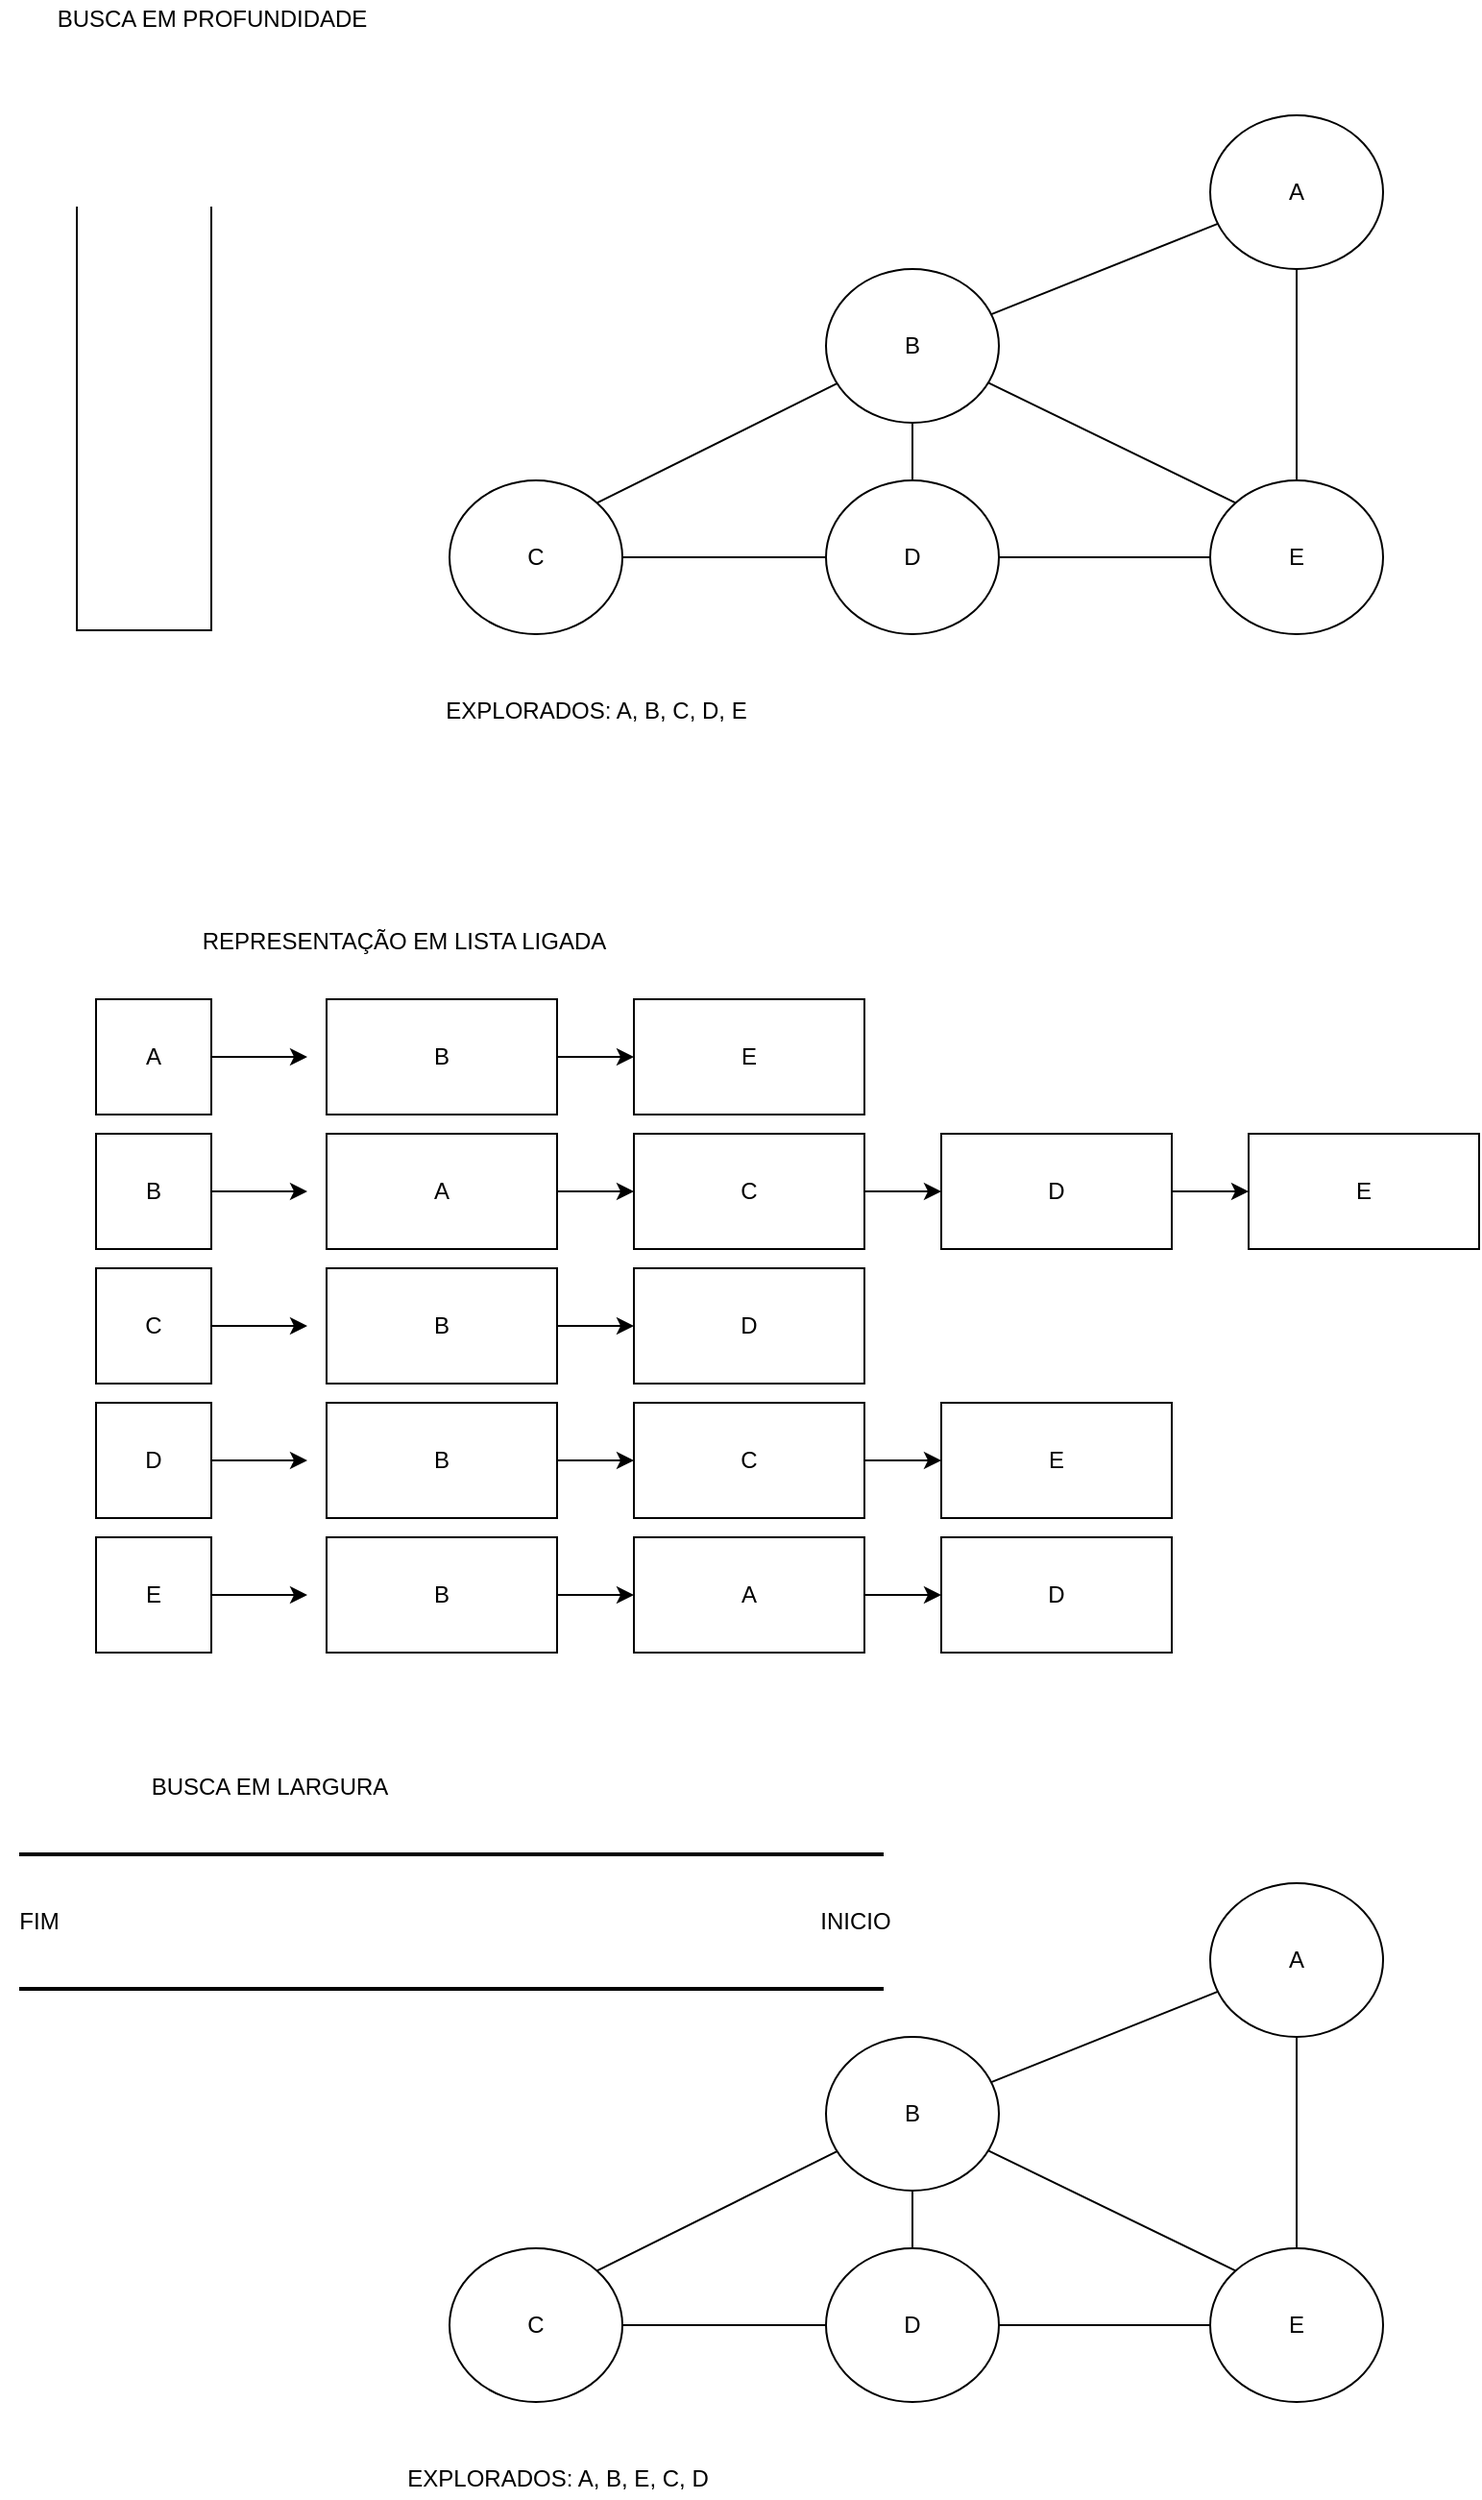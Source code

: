 <mxfile version="14.0.0" type="device"><diagram id="6uPbYbrsm47PHJOAwIsf" name="Page-1"><mxGraphModel dx="1704" dy="762" grid="1" gridSize="10" guides="1" tooltips="1" connect="1" arrows="1" fold="1" page="1" pageScale="1" pageWidth="827" pageHeight="1169" math="0" shadow="0"><root><mxCell id="0"/><mxCell id="1" parent="0"/><mxCell id="dxAMKiPRT3Rgx20y0OM9-1" value="A" style="ellipse;whiteSpace=wrap;html=1;" vertex="1" parent="1"><mxGeometry x="630" y="80" width="90" height="80" as="geometry"/></mxCell><mxCell id="dxAMKiPRT3Rgx20y0OM9-2" value="B" style="ellipse;whiteSpace=wrap;html=1;" vertex="1" parent="1"><mxGeometry x="430" y="160" width="90" height="80" as="geometry"/></mxCell><mxCell id="dxAMKiPRT3Rgx20y0OM9-3" value="D" style="ellipse;whiteSpace=wrap;html=1;" vertex="1" parent="1"><mxGeometry x="430" y="270" width="90" height="80" as="geometry"/></mxCell><mxCell id="dxAMKiPRT3Rgx20y0OM9-4" value="E" style="ellipse;whiteSpace=wrap;html=1;" vertex="1" parent="1"><mxGeometry x="630" y="270" width="90" height="80" as="geometry"/></mxCell><mxCell id="dxAMKiPRT3Rgx20y0OM9-5" value="C" style="ellipse;whiteSpace=wrap;html=1;" vertex="1" parent="1"><mxGeometry x="234" y="270" width="90" height="80" as="geometry"/></mxCell><mxCell id="dxAMKiPRT3Rgx20y0OM9-6" value="" style="endArrow=none;html=1;" edge="1" parent="1" source="dxAMKiPRT3Rgx20y0OM9-1" target="dxAMKiPRT3Rgx20y0OM9-2"><mxGeometry width="50" height="50" relative="1" as="geometry"><mxPoint x="390" y="320" as="sourcePoint"/><mxPoint x="440" y="270" as="targetPoint"/><Array as="points"/></mxGeometry></mxCell><mxCell id="dxAMKiPRT3Rgx20y0OM9-7" value="" style="endArrow=none;html=1;entryX=1;entryY=0;entryDx=0;entryDy=0;" edge="1" parent="1" source="dxAMKiPRT3Rgx20y0OM9-2" target="dxAMKiPRT3Rgx20y0OM9-5"><mxGeometry width="50" height="50" relative="1" as="geometry"><mxPoint x="390" y="320" as="sourcePoint"/><mxPoint x="440" y="270" as="targetPoint"/></mxGeometry></mxCell><mxCell id="dxAMKiPRT3Rgx20y0OM9-8" value="" style="endArrow=none;html=1;exitX=0.5;exitY=0;exitDx=0;exitDy=0;entryX=0.5;entryY=1;entryDx=0;entryDy=0;" edge="1" parent="1" source="dxAMKiPRT3Rgx20y0OM9-3" target="dxAMKiPRT3Rgx20y0OM9-2"><mxGeometry width="50" height="50" relative="1" as="geometry"><mxPoint x="390" y="320" as="sourcePoint"/><mxPoint x="700" y="200" as="targetPoint"/></mxGeometry></mxCell><mxCell id="dxAMKiPRT3Rgx20y0OM9-9" value="" style="endArrow=none;html=1;exitX=0;exitY=0;exitDx=0;exitDy=0;" edge="1" parent="1" source="dxAMKiPRT3Rgx20y0OM9-4" target="dxAMKiPRT3Rgx20y0OM9-2"><mxGeometry width="50" height="50" relative="1" as="geometry"><mxPoint x="390" y="320" as="sourcePoint"/><mxPoint x="440" y="270" as="targetPoint"/></mxGeometry></mxCell><mxCell id="dxAMKiPRT3Rgx20y0OM9-10" value="" style="endArrow=none;html=1;entryX=0.5;entryY=1;entryDx=0;entryDy=0;" edge="1" parent="1" source="dxAMKiPRT3Rgx20y0OM9-4" target="dxAMKiPRT3Rgx20y0OM9-1"><mxGeometry width="50" height="50" relative="1" as="geometry"><mxPoint x="390" y="320" as="sourcePoint"/><mxPoint x="440" y="270" as="targetPoint"/></mxGeometry></mxCell><mxCell id="dxAMKiPRT3Rgx20y0OM9-11" value="" style="endArrow=none;html=1;exitX=1;exitY=0.5;exitDx=0;exitDy=0;entryX=0;entryY=0.5;entryDx=0;entryDy=0;" edge="1" parent="1" source="dxAMKiPRT3Rgx20y0OM9-5" target="dxAMKiPRT3Rgx20y0OM9-3"><mxGeometry width="50" height="50" relative="1" as="geometry"><mxPoint x="390" y="320" as="sourcePoint"/><mxPoint x="440" y="270" as="targetPoint"/></mxGeometry></mxCell><mxCell id="dxAMKiPRT3Rgx20y0OM9-12" value="" style="endArrow=none;html=1;exitX=1;exitY=0.5;exitDx=0;exitDy=0;entryX=0;entryY=0.5;entryDx=0;entryDy=0;" edge="1" parent="1" source="dxAMKiPRT3Rgx20y0OM9-3" target="dxAMKiPRT3Rgx20y0OM9-4"><mxGeometry width="50" height="50" relative="1" as="geometry"><mxPoint x="390" y="320" as="sourcePoint"/><mxPoint x="440" y="270" as="targetPoint"/></mxGeometry></mxCell><mxCell id="dxAMKiPRT3Rgx20y0OM9-17" value="" style="shape=partialRectangle;whiteSpace=wrap;html=1;bottom=1;right=1;left=1;top=0;fillColor=none;routingCenterX=-0.5;" vertex="1" parent="1"><mxGeometry x="40" y="128" width="70" height="220" as="geometry"/></mxCell><mxCell id="dxAMKiPRT3Rgx20y0OM9-25" style="edgeStyle=orthogonalEdgeStyle;rounded=0;orthogonalLoop=1;jettySize=auto;html=1;exitX=1;exitY=0.5;exitDx=0;exitDy=0;" edge="1" parent="1" source="dxAMKiPRT3Rgx20y0OM9-19"><mxGeometry relative="1" as="geometry"><mxPoint x="160" y="570" as="targetPoint"/></mxGeometry></mxCell><mxCell id="dxAMKiPRT3Rgx20y0OM9-19" value="A" style="rounded=0;whiteSpace=wrap;html=1;" vertex="1" parent="1"><mxGeometry x="50" y="540" width="60" height="60" as="geometry"/></mxCell><mxCell id="dxAMKiPRT3Rgx20y0OM9-29" style="edgeStyle=orthogonalEdgeStyle;rounded=0;orthogonalLoop=1;jettySize=auto;html=1;exitX=1;exitY=0.5;exitDx=0;exitDy=0;" edge="1" parent="1" source="dxAMKiPRT3Rgx20y0OM9-20"><mxGeometry relative="1" as="geometry"><mxPoint x="160" y="850" as="targetPoint"/></mxGeometry></mxCell><mxCell id="dxAMKiPRT3Rgx20y0OM9-20" value="E" style="rounded=0;whiteSpace=wrap;html=1;" vertex="1" parent="1"><mxGeometry x="50" y="820" width="60" height="60" as="geometry"/></mxCell><mxCell id="dxAMKiPRT3Rgx20y0OM9-28" style="edgeStyle=orthogonalEdgeStyle;rounded=0;orthogonalLoop=1;jettySize=auto;html=1;exitX=1;exitY=0.5;exitDx=0;exitDy=0;" edge="1" parent="1" source="dxAMKiPRT3Rgx20y0OM9-21"><mxGeometry relative="1" as="geometry"><mxPoint x="160" y="780" as="targetPoint"/></mxGeometry></mxCell><mxCell id="dxAMKiPRT3Rgx20y0OM9-21" value="D" style="rounded=0;whiteSpace=wrap;html=1;" vertex="1" parent="1"><mxGeometry x="50" y="750" width="60" height="60" as="geometry"/></mxCell><mxCell id="dxAMKiPRT3Rgx20y0OM9-27" style="edgeStyle=orthogonalEdgeStyle;rounded=0;orthogonalLoop=1;jettySize=auto;html=1;exitX=1;exitY=0.5;exitDx=0;exitDy=0;" edge="1" parent="1" source="dxAMKiPRT3Rgx20y0OM9-22"><mxGeometry relative="1" as="geometry"><mxPoint x="160" y="710" as="targetPoint"/></mxGeometry></mxCell><mxCell id="dxAMKiPRT3Rgx20y0OM9-22" value="C" style="rounded=0;whiteSpace=wrap;html=1;" vertex="1" parent="1"><mxGeometry x="50" y="680" width="60" height="60" as="geometry"/></mxCell><mxCell id="dxAMKiPRT3Rgx20y0OM9-26" style="edgeStyle=orthogonalEdgeStyle;rounded=0;orthogonalLoop=1;jettySize=auto;html=1;exitX=1;exitY=0.5;exitDx=0;exitDy=0;" edge="1" parent="1" source="dxAMKiPRT3Rgx20y0OM9-23"><mxGeometry relative="1" as="geometry"><mxPoint x="160" y="640" as="targetPoint"/></mxGeometry></mxCell><mxCell id="dxAMKiPRT3Rgx20y0OM9-23" value="B" style="rounded=0;whiteSpace=wrap;html=1;" vertex="1" parent="1"><mxGeometry x="50" y="610" width="60" height="60" as="geometry"/></mxCell><mxCell id="dxAMKiPRT3Rgx20y0OM9-33" style="edgeStyle=orthogonalEdgeStyle;rounded=0;orthogonalLoop=1;jettySize=auto;html=1;exitX=1;exitY=0.5;exitDx=0;exitDy=0;entryX=0;entryY=0.5;entryDx=0;entryDy=0;" edge="1" parent="1" source="dxAMKiPRT3Rgx20y0OM9-30" target="dxAMKiPRT3Rgx20y0OM9-31"><mxGeometry relative="1" as="geometry"/></mxCell><mxCell id="dxAMKiPRT3Rgx20y0OM9-30" value="B" style="rounded=0;whiteSpace=wrap;html=1;" vertex="1" parent="1"><mxGeometry x="170" y="540" width="120" height="60" as="geometry"/></mxCell><mxCell id="dxAMKiPRT3Rgx20y0OM9-31" value="E" style="rounded=0;whiteSpace=wrap;html=1;" vertex="1" parent="1"><mxGeometry x="330" y="540" width="120" height="60" as="geometry"/></mxCell><mxCell id="dxAMKiPRT3Rgx20y0OM9-51" style="edgeStyle=orthogonalEdgeStyle;rounded=0;orthogonalLoop=1;jettySize=auto;html=1;exitX=1;exitY=0.5;exitDx=0;exitDy=0;entryX=0;entryY=0.5;entryDx=0;entryDy=0;" edge="1" parent="1" source="dxAMKiPRT3Rgx20y0OM9-34" target="dxAMKiPRT3Rgx20y0OM9-35"><mxGeometry relative="1" as="geometry"/></mxCell><mxCell id="dxAMKiPRT3Rgx20y0OM9-34" value="A" style="rounded=0;whiteSpace=wrap;html=1;" vertex="1" parent="1"><mxGeometry x="170" y="610" width="120" height="60" as="geometry"/></mxCell><mxCell id="dxAMKiPRT3Rgx20y0OM9-57" style="edgeStyle=orthogonalEdgeStyle;rounded=0;orthogonalLoop=1;jettySize=auto;html=1;exitX=1;exitY=0.5;exitDx=0;exitDy=0;entryX=0;entryY=0.5;entryDx=0;entryDy=0;" edge="1" parent="1" source="dxAMKiPRT3Rgx20y0OM9-35" target="dxAMKiPRT3Rgx20y0OM9-54"><mxGeometry relative="1" as="geometry"/></mxCell><mxCell id="dxAMKiPRT3Rgx20y0OM9-35" value="C&lt;span style=&quot;color: rgba(0 , 0 , 0 , 0) ; font-family: monospace ; font-size: 0px&quot;&gt;%3CmxGraphModel%3E%3Croot%3E%3CmxCell%20id%3D%220%22%2F%3E%3CmxCell%20id%3D%221%22%20parent%3D%220%22%2F%3E%3CmxCell%20id%3D%222%22%20style%3D%22edgeStyle%3DorthogonalEdgeStyle%3Brounded%3D0%3BorthogonalLoop%3D1%3BjettySize%3Dauto%3Bhtml%3D1%3BexitX%3D1%3BexitY%3D0.5%3BexitDx%3D0%3BexitDy%3D0%3BentryX%3D0%3BentryY%3D0.5%3BentryDx%3D0%3BentryDy%3D0%3B%22%20edge%3D%221%22%20source%3D%223%22%20target%3D%224%22%20parent%3D%221%22%3E%3CmxGeometry%20relative%3D%221%22%20as%3D%22geometry%22%2F%3E%3C%2FmxCell%3E%3CmxCell%20id%3D%223%22%20value%3D%22B%22%20style%3D%22rounded%3D0%3BwhiteSpace%3Dwrap%3Bhtml%3D1%3B%22%20vertex%3D%221%22%20parent%3D%221%22%3E%3CmxGeometry%20x%3D%22170%22%20y%3D%22480%22%20width%3D%22120%22%20height%3D%2260%22%20as%3D%22geometry%22%2F%3E%3C%2FmxCell%3E%3CmxCell%20id%3D%224%22%20value%3D%22E%22%20style%3D%22rounded%3D0%3BwhiteSpace%3Dwrap%3Bhtml%3D1%3B%22%20vertex%3D%221%22%20parent%3D%221%22%3E%3CmxGeometry%20x%3D%22330%22%20y%3D%22480%22%20width%3D%22120%22%20height%3D%2260%22%20as%3D%22geometry%22%2F%3E%3C%2FmxCell%3E%3C%2Froot%3E%3C%2FmxGraphModel%3E&lt;/span&gt;&lt;span style=&quot;color: rgba(0 , 0 , 0 , 0) ; font-family: monospace ; font-size: 0px&quot;&gt;%3CmxGraphModel%3E%3Croot%3E%3CmxCell%20id%3D%220%22%2F%3E%3CmxCell%20id%3D%221%22%20parent%3D%220%22%2F%3E%3CmxCell%20id%3D%222%22%20style%3D%22edgeStyle%3DorthogonalEdgeStyle%3Brounded%3D0%3BorthogonalLoop%3D1%3BjettySize%3Dauto%3Bhtml%3D1%3BexitX%3D1%3BexitY%3D0.5%3BexitDx%3D0%3BexitDy%3D0%3BentryX%3D0%3BentryY%3D0.5%3BentryDx%3D0%3BentryDy%3D0%3B%22%20edge%3D%221%22%20source%3D%223%22%20target%3D%224%22%20parent%3D%221%22%3E%3CmxGeometry%20relative%3D%221%22%20as%3D%22geometry%22%2F%3E%3C%2FmxCell%3E%3CmxCell%20id%3D%223%22%20value%3D%22B%22%20style%3D%22rounded%3D0%3BwhiteSpace%3Dwrap%3Bhtml%3D1%3B%22%20vertex%3D%221%22%20parent%3D%221%22%3E%3CmxGeometry%20x%3D%22170%22%20y%3D%22480%22%20width%3D%22120%22%20height%3D%2260%22%20as%3D%22geometry%22%2F%3E%3C%2FmxCell%3E%3CmxCell%20id%3D%224%22%20value%3D%22E%22%20style%3D%22rounded%3D0%3BwhiteSpace%3Dwrap%3Bhtml%3D1%3B%22%20vertex%3D%221%22%20parent%3D%221%22%3E%3CmxGeometry%20x%3D%22330%22%20y%3D%22480%22%20width%3D%22120%22%20height%3D%2260%22%20as%3D%22geometry%22%2F%3E%3C%2FmxCell%3E%3C%2Froot%3E%3C%2FmxGraphModel%3E&lt;/span&gt;" style="rounded=0;whiteSpace=wrap;html=1;" vertex="1" parent="1"><mxGeometry x="330" y="610" width="120" height="60" as="geometry"/></mxCell><mxCell id="dxAMKiPRT3Rgx20y0OM9-39" style="edgeStyle=orthogonalEdgeStyle;rounded=0;orthogonalLoop=1;jettySize=auto;html=1;exitX=1;exitY=0.5;exitDx=0;exitDy=0;entryX=0;entryY=0.5;entryDx=0;entryDy=0;" edge="1" parent="1" source="dxAMKiPRT3Rgx20y0OM9-40" target="dxAMKiPRT3Rgx20y0OM9-41"><mxGeometry relative="1" as="geometry"/></mxCell><mxCell id="dxAMKiPRT3Rgx20y0OM9-40" value="B" style="rounded=0;whiteSpace=wrap;html=1;" vertex="1" parent="1"><mxGeometry x="170" y="680" width="120" height="60" as="geometry"/></mxCell><mxCell id="dxAMKiPRT3Rgx20y0OM9-41" value="D" style="rounded=0;whiteSpace=wrap;html=1;" vertex="1" parent="1"><mxGeometry x="330" y="680" width="120" height="60" as="geometry"/></mxCell><mxCell id="dxAMKiPRT3Rgx20y0OM9-42" style="edgeStyle=orthogonalEdgeStyle;rounded=0;orthogonalLoop=1;jettySize=auto;html=1;exitX=1;exitY=0.5;exitDx=0;exitDy=0;entryX=0;entryY=0.5;entryDx=0;entryDy=0;" edge="1" parent="1" source="dxAMKiPRT3Rgx20y0OM9-43" target="dxAMKiPRT3Rgx20y0OM9-44"><mxGeometry relative="1" as="geometry"/></mxCell><mxCell id="dxAMKiPRT3Rgx20y0OM9-43" value="B" style="rounded=0;whiteSpace=wrap;html=1;" vertex="1" parent="1"><mxGeometry x="170" y="820" width="120" height="60" as="geometry"/></mxCell><mxCell id="dxAMKiPRT3Rgx20y0OM9-61" style="edgeStyle=orthogonalEdgeStyle;rounded=0;orthogonalLoop=1;jettySize=auto;html=1;exitX=1;exitY=0.5;exitDx=0;exitDy=0;entryX=0;entryY=0.5;entryDx=0;entryDy=0;" edge="1" parent="1" source="dxAMKiPRT3Rgx20y0OM9-44" target="dxAMKiPRT3Rgx20y0OM9-60"><mxGeometry relative="1" as="geometry"/></mxCell><mxCell id="dxAMKiPRT3Rgx20y0OM9-44" value="A" style="rounded=0;whiteSpace=wrap;html=1;" vertex="1" parent="1"><mxGeometry x="330" y="820" width="120" height="60" as="geometry"/></mxCell><mxCell id="dxAMKiPRT3Rgx20y0OM9-45" style="edgeStyle=orthogonalEdgeStyle;rounded=0;orthogonalLoop=1;jettySize=auto;html=1;exitX=1;exitY=0.5;exitDx=0;exitDy=0;entryX=0;entryY=0.5;entryDx=0;entryDy=0;" edge="1" parent="1" source="dxAMKiPRT3Rgx20y0OM9-46" target="dxAMKiPRT3Rgx20y0OM9-47"><mxGeometry relative="1" as="geometry"/></mxCell><mxCell id="dxAMKiPRT3Rgx20y0OM9-46" value="B" style="rounded=0;whiteSpace=wrap;html=1;" vertex="1" parent="1"><mxGeometry x="170" y="750" width="120" height="60" as="geometry"/></mxCell><mxCell id="dxAMKiPRT3Rgx20y0OM9-59" style="edgeStyle=orthogonalEdgeStyle;rounded=0;orthogonalLoop=1;jettySize=auto;html=1;exitX=1;exitY=0.5;exitDx=0;exitDy=0;entryX=0;entryY=0.5;entryDx=0;entryDy=0;" edge="1" parent="1" source="dxAMKiPRT3Rgx20y0OM9-47" target="dxAMKiPRT3Rgx20y0OM9-58"><mxGeometry relative="1" as="geometry"/></mxCell><mxCell id="dxAMKiPRT3Rgx20y0OM9-47" value="C" style="rounded=0;whiteSpace=wrap;html=1;" vertex="1" parent="1"><mxGeometry x="330" y="750" width="120" height="60" as="geometry"/></mxCell><mxCell id="dxAMKiPRT3Rgx20y0OM9-52" value="EXPLORADOS: A, B, C, D, E" style="text;html=1;align=center;verticalAlign=middle;resizable=0;points=[];autosize=1;" vertex="1" parent="1"><mxGeometry x="225" y="380" width="170" height="20" as="geometry"/></mxCell><mxCell id="dxAMKiPRT3Rgx20y0OM9-53" style="edgeStyle=orthogonalEdgeStyle;rounded=0;orthogonalLoop=1;jettySize=auto;html=1;exitX=1;exitY=0.5;exitDx=0;exitDy=0;entryX=0;entryY=0.5;entryDx=0;entryDy=0;" edge="1" parent="1" source="dxAMKiPRT3Rgx20y0OM9-54" target="dxAMKiPRT3Rgx20y0OM9-55"><mxGeometry relative="1" as="geometry"/></mxCell><mxCell id="dxAMKiPRT3Rgx20y0OM9-54" value="D" style="rounded=0;whiteSpace=wrap;html=1;" vertex="1" parent="1"><mxGeometry x="490" y="610" width="120" height="60" as="geometry"/></mxCell><mxCell id="dxAMKiPRT3Rgx20y0OM9-55" value="E" style="rounded=0;whiteSpace=wrap;html=1;" vertex="1" parent="1"><mxGeometry x="650" y="610" width="120" height="60" as="geometry"/></mxCell><mxCell id="dxAMKiPRT3Rgx20y0OM9-58" value="E" style="rounded=0;whiteSpace=wrap;html=1;" vertex="1" parent="1"><mxGeometry x="490" y="750" width="120" height="60" as="geometry"/></mxCell><mxCell id="dxAMKiPRT3Rgx20y0OM9-60" value="D" style="rounded=0;whiteSpace=wrap;html=1;" vertex="1" parent="1"><mxGeometry x="490" y="820" width="120" height="60" as="geometry"/></mxCell><mxCell id="dxAMKiPRT3Rgx20y0OM9-62" value="REPRESENTAÇÃO EM LISTA LIGADA" style="text;html=1;align=center;verticalAlign=middle;resizable=0;points=[];autosize=1;" vertex="1" parent="1"><mxGeometry x="95" y="500" width="230" height="20" as="geometry"/></mxCell><mxCell id="dxAMKiPRT3Rgx20y0OM9-63" value="BUSCA EM PROFUNDIDADE" style="text;html=1;align=center;verticalAlign=middle;resizable=0;points=[];autosize=1;" vertex="1" parent="1"><mxGeometry x="20" y="20" width="180" height="20" as="geometry"/></mxCell><mxCell id="dxAMKiPRT3Rgx20y0OM9-64" value="A" style="ellipse;whiteSpace=wrap;html=1;" vertex="1" parent="1"><mxGeometry x="630" y="1000" width="90" height="80" as="geometry"/></mxCell><mxCell id="dxAMKiPRT3Rgx20y0OM9-65" value="B" style="ellipse;whiteSpace=wrap;html=1;" vertex="1" parent="1"><mxGeometry x="430" y="1080" width="90" height="80" as="geometry"/></mxCell><mxCell id="dxAMKiPRT3Rgx20y0OM9-66" value="D" style="ellipse;whiteSpace=wrap;html=1;" vertex="1" parent="1"><mxGeometry x="430" y="1190" width="90" height="80" as="geometry"/></mxCell><mxCell id="dxAMKiPRT3Rgx20y0OM9-67" value="E" style="ellipse;whiteSpace=wrap;html=1;" vertex="1" parent="1"><mxGeometry x="630" y="1190" width="90" height="80" as="geometry"/></mxCell><mxCell id="dxAMKiPRT3Rgx20y0OM9-68" value="C" style="ellipse;whiteSpace=wrap;html=1;" vertex="1" parent="1"><mxGeometry x="234" y="1190" width="90" height="80" as="geometry"/></mxCell><mxCell id="dxAMKiPRT3Rgx20y0OM9-69" value="" style="endArrow=none;html=1;" edge="1" parent="1" source="dxAMKiPRT3Rgx20y0OM9-64" target="dxAMKiPRT3Rgx20y0OM9-65"><mxGeometry width="50" height="50" relative="1" as="geometry"><mxPoint x="390" y="1240" as="sourcePoint"/><mxPoint x="440" y="1190" as="targetPoint"/><Array as="points"/></mxGeometry></mxCell><mxCell id="dxAMKiPRT3Rgx20y0OM9-70" value="" style="endArrow=none;html=1;entryX=1;entryY=0;entryDx=0;entryDy=0;" edge="1" parent="1" source="dxAMKiPRT3Rgx20y0OM9-65" target="dxAMKiPRT3Rgx20y0OM9-68"><mxGeometry width="50" height="50" relative="1" as="geometry"><mxPoint x="390" y="1240" as="sourcePoint"/><mxPoint x="440" y="1190" as="targetPoint"/></mxGeometry></mxCell><mxCell id="dxAMKiPRT3Rgx20y0OM9-71" value="" style="endArrow=none;html=1;exitX=0.5;exitY=0;exitDx=0;exitDy=0;entryX=0.5;entryY=1;entryDx=0;entryDy=0;" edge="1" parent="1" source="dxAMKiPRT3Rgx20y0OM9-66" target="dxAMKiPRT3Rgx20y0OM9-65"><mxGeometry width="50" height="50" relative="1" as="geometry"><mxPoint x="390" y="1240" as="sourcePoint"/><mxPoint x="700" y="1120" as="targetPoint"/></mxGeometry></mxCell><mxCell id="dxAMKiPRT3Rgx20y0OM9-72" value="" style="endArrow=none;html=1;exitX=0;exitY=0;exitDx=0;exitDy=0;" edge="1" parent="1" source="dxAMKiPRT3Rgx20y0OM9-67" target="dxAMKiPRT3Rgx20y0OM9-65"><mxGeometry width="50" height="50" relative="1" as="geometry"><mxPoint x="390" y="1240" as="sourcePoint"/><mxPoint x="440" y="1190" as="targetPoint"/></mxGeometry></mxCell><mxCell id="dxAMKiPRT3Rgx20y0OM9-73" value="" style="endArrow=none;html=1;entryX=0.5;entryY=1;entryDx=0;entryDy=0;" edge="1" parent="1" source="dxAMKiPRT3Rgx20y0OM9-67" target="dxAMKiPRT3Rgx20y0OM9-64"><mxGeometry width="50" height="50" relative="1" as="geometry"><mxPoint x="390" y="1240" as="sourcePoint"/><mxPoint x="440" y="1190" as="targetPoint"/></mxGeometry></mxCell><mxCell id="dxAMKiPRT3Rgx20y0OM9-74" value="" style="endArrow=none;html=1;exitX=1;exitY=0.5;exitDx=0;exitDy=0;entryX=0;entryY=0.5;entryDx=0;entryDy=0;" edge="1" parent="1" source="dxAMKiPRT3Rgx20y0OM9-68" target="dxAMKiPRT3Rgx20y0OM9-66"><mxGeometry width="50" height="50" relative="1" as="geometry"><mxPoint x="390" y="1240" as="sourcePoint"/><mxPoint x="440" y="1190" as="targetPoint"/></mxGeometry></mxCell><mxCell id="dxAMKiPRT3Rgx20y0OM9-75" value="" style="endArrow=none;html=1;exitX=1;exitY=0.5;exitDx=0;exitDy=0;entryX=0;entryY=0.5;entryDx=0;entryDy=0;" edge="1" parent="1" source="dxAMKiPRT3Rgx20y0OM9-66" target="dxAMKiPRT3Rgx20y0OM9-67"><mxGeometry width="50" height="50" relative="1" as="geometry"><mxPoint x="390" y="1240" as="sourcePoint"/><mxPoint x="440" y="1190" as="targetPoint"/></mxGeometry></mxCell><mxCell id="dxAMKiPRT3Rgx20y0OM9-76" value="BUSCA EM LARGURA&lt;br&gt;" style="text;html=1;align=center;verticalAlign=middle;resizable=0;points=[];autosize=1;" vertex="1" parent="1"><mxGeometry x="70" y="940" width="140" height="20" as="geometry"/></mxCell><mxCell id="dxAMKiPRT3Rgx20y0OM9-77" value="" style="line;strokeWidth=2;html=1;" vertex="1" parent="1"><mxGeometry x="10" y="980" width="450" height="10" as="geometry"/></mxCell><mxCell id="dxAMKiPRT3Rgx20y0OM9-78" value="" style="line;strokeWidth=2;html=1;" vertex="1" parent="1"><mxGeometry x="10" y="1050" width="450" height="10" as="geometry"/></mxCell><mxCell id="dxAMKiPRT3Rgx20y0OM9-79" value="FIM" style="text;html=1;align=center;verticalAlign=middle;resizable=0;points=[];autosize=1;" vertex="1" parent="1"><mxGeometry y="1010" width="40" height="20" as="geometry"/></mxCell><mxCell id="dxAMKiPRT3Rgx20y0OM9-80" value="INICIO" style="text;html=1;align=center;verticalAlign=middle;resizable=0;points=[];autosize=1;" vertex="1" parent="1"><mxGeometry x="420" y="1010" width="50" height="20" as="geometry"/></mxCell><mxCell id="dxAMKiPRT3Rgx20y0OM9-83" value="EXPLORADOS: A, B, E, C, D" style="text;html=1;align=center;verticalAlign=middle;resizable=0;points=[];autosize=1;" vertex="1" parent="1"><mxGeometry x="205" y="1300" width="170" height="20" as="geometry"/></mxCell></root></mxGraphModel></diagram></mxfile>